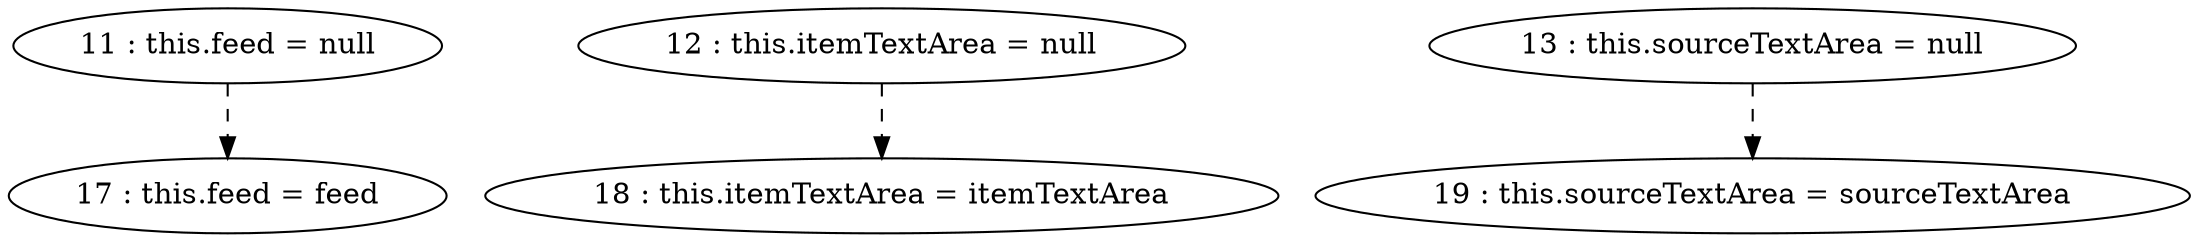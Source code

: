 digraph G {
"11 : this.feed = null"
"11 : this.feed = null" -> "17 : this.feed = feed" [style=dashed]
"12 : this.itemTextArea = null"
"12 : this.itemTextArea = null" -> "18 : this.itemTextArea = itemTextArea" [style=dashed]
"13 : this.sourceTextArea = null"
"13 : this.sourceTextArea = null" -> "19 : this.sourceTextArea = sourceTextArea" [style=dashed]
"17 : this.feed = feed"
"18 : this.itemTextArea = itemTextArea"
"19 : this.sourceTextArea = sourceTextArea"
}
